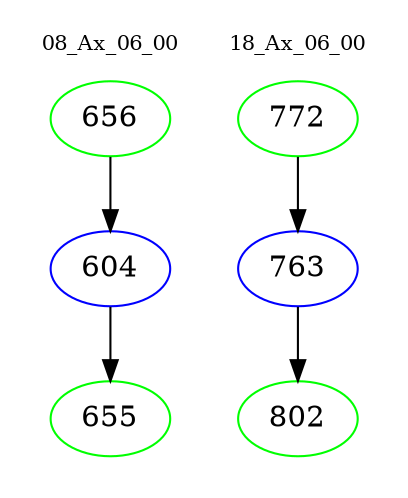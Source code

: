 digraph{
subgraph cluster_0 {
color = white
label = "08_Ax_06_00";
fontsize=10;
T0_656 [label="656", color="green"]
T0_656 -> T0_604 [color="black"]
T0_604 [label="604", color="blue"]
T0_604 -> T0_655 [color="black"]
T0_655 [label="655", color="green"]
}
subgraph cluster_1 {
color = white
label = "18_Ax_06_00";
fontsize=10;
T1_772 [label="772", color="green"]
T1_772 -> T1_763 [color="black"]
T1_763 [label="763", color="blue"]
T1_763 -> T1_802 [color="black"]
T1_802 [label="802", color="green"]
}
}
